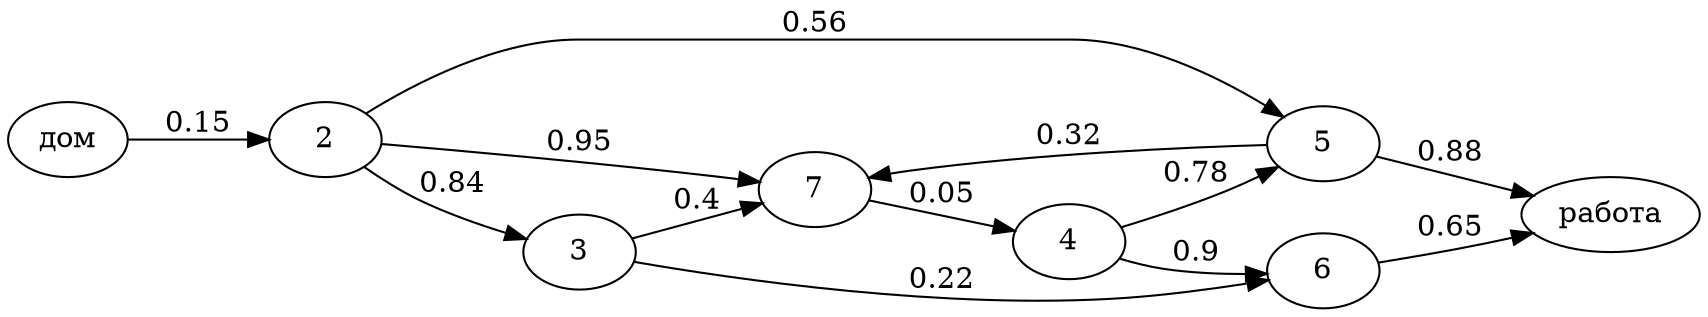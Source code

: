 digraph {
  rankdir=LR;
  home[label="дом"]
  rfict[label="работа"]

  home -> 2 [label="0.15"]
  2 -> 7 [label="0.95"]
  3 -> 7 [label="0.4"]
  2 -> 3 [label="0.84"]
  5 -> 7 [label="0.32"]
  4 -> 5 [label="0.78"]
  4 -> 6 [label="0.9"]
  2 -> 5 [label="0.56"]
  5 -> rfict [label="0.88"]
  3 -> 6 [label="0.22"]
  6 -> rfict [label="0.65"]
  7 -> 4 [label="0.05"]
}
